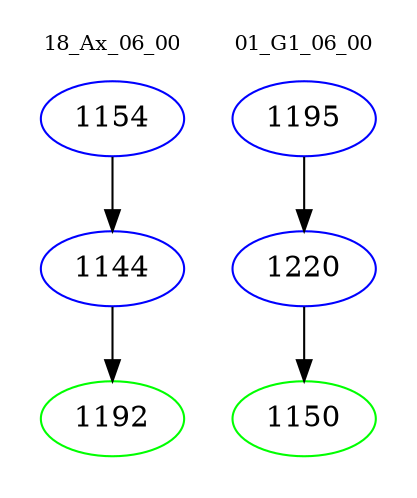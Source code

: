 digraph{
subgraph cluster_0 {
color = white
label = "18_Ax_06_00";
fontsize=10;
T0_1154 [label="1154", color="blue"]
T0_1154 -> T0_1144 [color="black"]
T0_1144 [label="1144", color="blue"]
T0_1144 -> T0_1192 [color="black"]
T0_1192 [label="1192", color="green"]
}
subgraph cluster_1 {
color = white
label = "01_G1_06_00";
fontsize=10;
T1_1195 [label="1195", color="blue"]
T1_1195 -> T1_1220 [color="black"]
T1_1220 [label="1220", color="blue"]
T1_1220 -> T1_1150 [color="black"]
T1_1150 [label="1150", color="green"]
}
}
